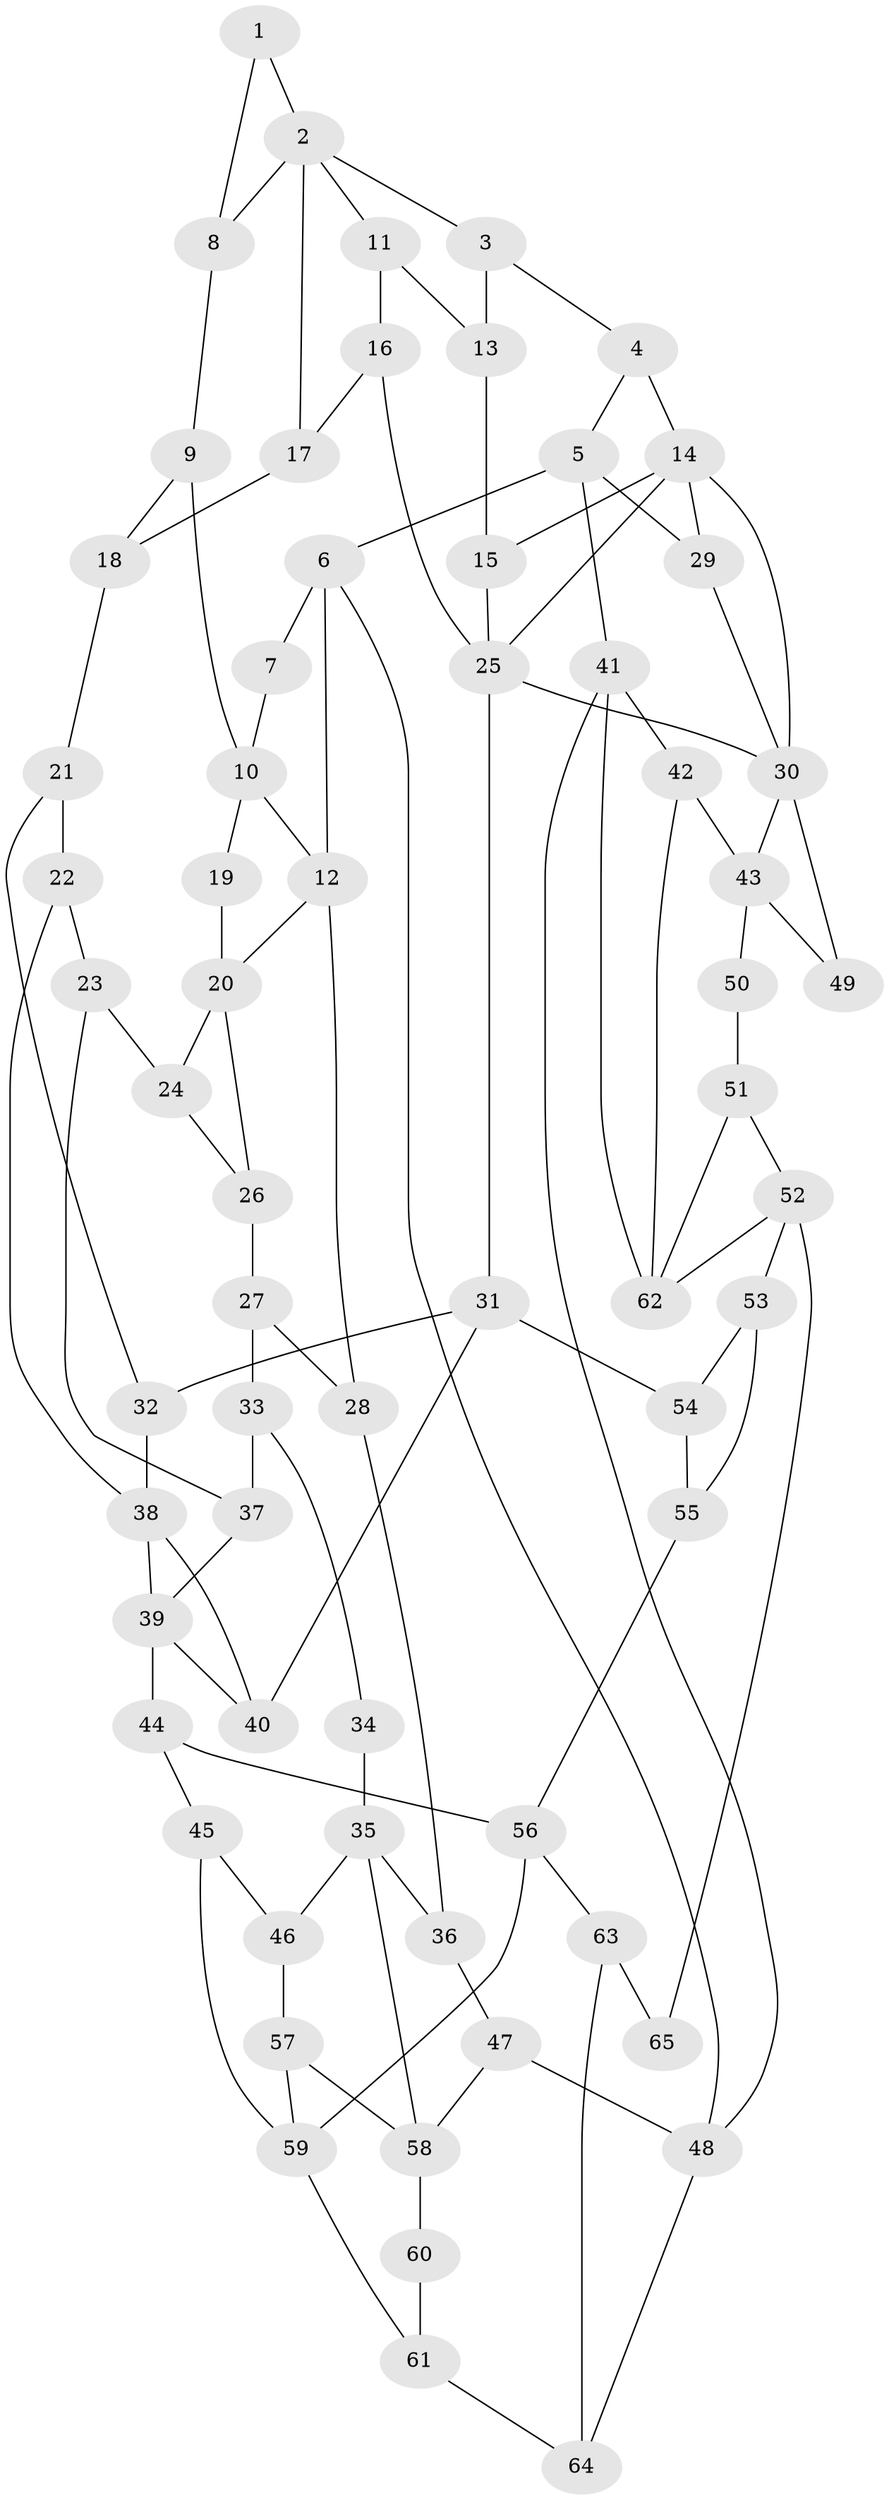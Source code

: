 // original degree distribution, {3: 0.03076923076923077, 4: 0.24615384615384617, 6: 0.26153846153846155, 5: 0.46153846153846156}
// Generated by graph-tools (version 1.1) at 2025/38/03/09/25 02:38:52]
// undirected, 65 vertices, 106 edges
graph export_dot {
graph [start="1"]
  node [color=gray90,style=filled];
  1;
  2;
  3;
  4;
  5;
  6;
  7;
  8;
  9;
  10;
  11;
  12;
  13;
  14;
  15;
  16;
  17;
  18;
  19;
  20;
  21;
  22;
  23;
  24;
  25;
  26;
  27;
  28;
  29;
  30;
  31;
  32;
  33;
  34;
  35;
  36;
  37;
  38;
  39;
  40;
  41;
  42;
  43;
  44;
  45;
  46;
  47;
  48;
  49;
  50;
  51;
  52;
  53;
  54;
  55;
  56;
  57;
  58;
  59;
  60;
  61;
  62;
  63;
  64;
  65;
  1 -- 2 [weight=1.0];
  1 -- 8 [weight=1.0];
  2 -- 3 [weight=1.0];
  2 -- 8 [weight=1.0];
  2 -- 11 [weight=2.0];
  2 -- 17 [weight=1.0];
  3 -- 4 [weight=1.0];
  3 -- 13 [weight=2.0];
  4 -- 5 [weight=1.0];
  4 -- 14 [weight=2.0];
  5 -- 6 [weight=1.0];
  5 -- 29 [weight=1.0];
  5 -- 41 [weight=1.0];
  6 -- 7 [weight=1.0];
  6 -- 12 [weight=1.0];
  6 -- 48 [weight=1.0];
  7 -- 10 [weight=2.0];
  8 -- 9 [weight=2.0];
  9 -- 10 [weight=2.0];
  9 -- 18 [weight=1.0];
  10 -- 12 [weight=1.0];
  10 -- 19 [weight=1.0];
  11 -- 13 [weight=2.0];
  11 -- 16 [weight=1.0];
  12 -- 20 [weight=1.0];
  12 -- 28 [weight=1.0];
  13 -- 15 [weight=2.0];
  14 -- 15 [weight=1.0];
  14 -- 25 [weight=1.0];
  14 -- 29 [weight=1.0];
  14 -- 30 [weight=1.0];
  15 -- 25 [weight=1.0];
  16 -- 17 [weight=1.0];
  16 -- 25 [weight=1.0];
  17 -- 18 [weight=1.0];
  18 -- 21 [weight=1.0];
  19 -- 20 [weight=2.0];
  20 -- 24 [weight=1.0];
  20 -- 26 [weight=1.0];
  21 -- 22 [weight=1.0];
  21 -- 32 [weight=1.0];
  22 -- 23 [weight=1.0];
  22 -- 38 [weight=1.0];
  23 -- 24 [weight=1.0];
  23 -- 37 [weight=1.0];
  24 -- 26 [weight=1.0];
  25 -- 30 [weight=1.0];
  25 -- 31 [weight=2.0];
  26 -- 27 [weight=4.0];
  27 -- 28 [weight=1.0];
  27 -- 33 [weight=1.0];
  28 -- 36 [weight=1.0];
  29 -- 30 [weight=1.0];
  30 -- 43 [weight=1.0];
  30 -- 49 [weight=1.0];
  31 -- 32 [weight=1.0];
  31 -- 40 [weight=1.0];
  31 -- 54 [weight=2.0];
  32 -- 38 [weight=1.0];
  33 -- 34 [weight=1.0];
  33 -- 37 [weight=1.0];
  34 -- 35 [weight=2.0];
  35 -- 36 [weight=1.0];
  35 -- 46 [weight=1.0];
  35 -- 58 [weight=2.0];
  36 -- 47 [weight=1.0];
  37 -- 39 [weight=1.0];
  38 -- 39 [weight=1.0];
  38 -- 40 [weight=1.0];
  39 -- 40 [weight=1.0];
  39 -- 44 [weight=2.0];
  41 -- 42 [weight=1.0];
  41 -- 48 [weight=1.0];
  41 -- 62 [weight=1.0];
  42 -- 43 [weight=1.0];
  42 -- 62 [weight=1.0];
  43 -- 49 [weight=2.0];
  43 -- 50 [weight=2.0];
  44 -- 45 [weight=1.0];
  44 -- 56 [weight=1.0];
  45 -- 46 [weight=1.0];
  45 -- 59 [weight=2.0];
  46 -- 57 [weight=1.0];
  47 -- 48 [weight=1.0];
  47 -- 58 [weight=1.0];
  48 -- 64 [weight=1.0];
  50 -- 51 [weight=1.0];
  51 -- 52 [weight=1.0];
  51 -- 62 [weight=1.0];
  52 -- 53 [weight=2.0];
  52 -- 62 [weight=1.0];
  52 -- 65 [weight=2.0];
  53 -- 54 [weight=3.0];
  53 -- 55 [weight=1.0];
  54 -- 55 [weight=1.0];
  55 -- 56 [weight=1.0];
  56 -- 59 [weight=2.0];
  56 -- 63 [weight=1.0];
  57 -- 58 [weight=1.0];
  57 -- 59 [weight=1.0];
  58 -- 60 [weight=2.0];
  59 -- 61 [weight=1.0];
  60 -- 61 [weight=1.0];
  61 -- 64 [weight=1.0];
  63 -- 64 [weight=1.0];
  63 -- 65 [weight=1.0];
}
